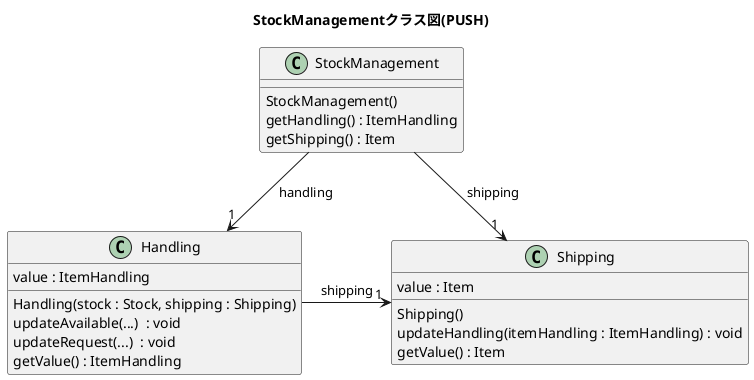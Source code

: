 @startuml
title StockManagementクラス図(PUSH)
class StockManagement{
    StockManagement()
    getHandling() : ItemHandling
    getShipping() : Item
}
class Handling{
    value : ItemHandling
    Handling(stock : Stock, shipping : Shipping)
    updateAvailable(...)  : void
    updateRequest(...)  : void
    getValue() : ItemHandling
}
class Shipping{
    value : Item
    Shipping()
    updateHandling(itemHandling : ItemHandling) : void
    getValue() : Item
}
StockManagement -->"1" Handling :handling
StockManagement -->"1" Shipping  :shipping
Handling ->"1" Shipping : shipping

@enduml